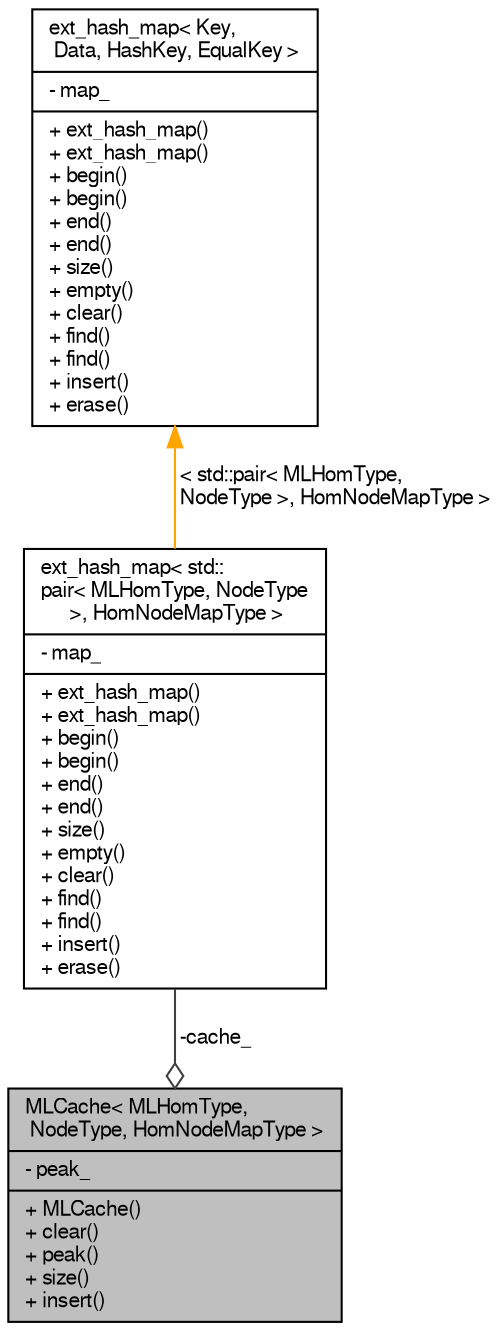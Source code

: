 digraph "MLCache&lt; MLHomType, NodeType, HomNodeMapType &gt;"
{
  edge [fontname="FreeSans",fontsize="10",labelfontname="FreeSans",labelfontsize="10"];
  node [fontname="FreeSans",fontsize="10",shape=record];
  Node1 [label="{MLCache\< MLHomType,\l NodeType, HomNodeMapType \>\n|- peak_\l|+ MLCache()\l+ clear()\l+ peak()\l+ size()\l+ insert()\l}",height=0.2,width=0.4,color="black", fillcolor="grey75", style="filled" fontcolor="black"];
  Node2 -> Node1 [color="grey25",fontsize="10",style="solid",label=" -cache_" ,arrowhead="odiamond",fontname="FreeSans"];
  Node2 [label="{ext_hash_map\< std::\lpair\< MLHomType, NodeType\l \>, HomNodeMapType \>\n|- map_\l|+ ext_hash_map()\l+ ext_hash_map()\l+ begin()\l+ begin()\l+ end()\l+ end()\l+ size()\l+ empty()\l+ clear()\l+ find()\l+ find()\l+ insert()\l+ erase()\l}",height=0.2,width=0.4,color="black", fillcolor="white", style="filled",URL="$classext__hash__map.html"];
  Node3 -> Node2 [dir="back",color="orange",fontsize="10",style="solid",label=" \< std::pair\< MLHomType,\l NodeType \>, HomNodeMapType \>" ,fontname="FreeSans"];
  Node3 [label="{ext_hash_map\< Key,\l Data, HashKey, EqualKey \>\n|- map_\l|+ ext_hash_map()\l+ ext_hash_map()\l+ begin()\l+ begin()\l+ end()\l+ end()\l+ size()\l+ empty()\l+ clear()\l+ find()\l+ find()\l+ insert()\l+ erase()\l}",height=0.2,width=0.4,color="black", fillcolor="white", style="filled",URL="$classext__hash__map.html"];
}
